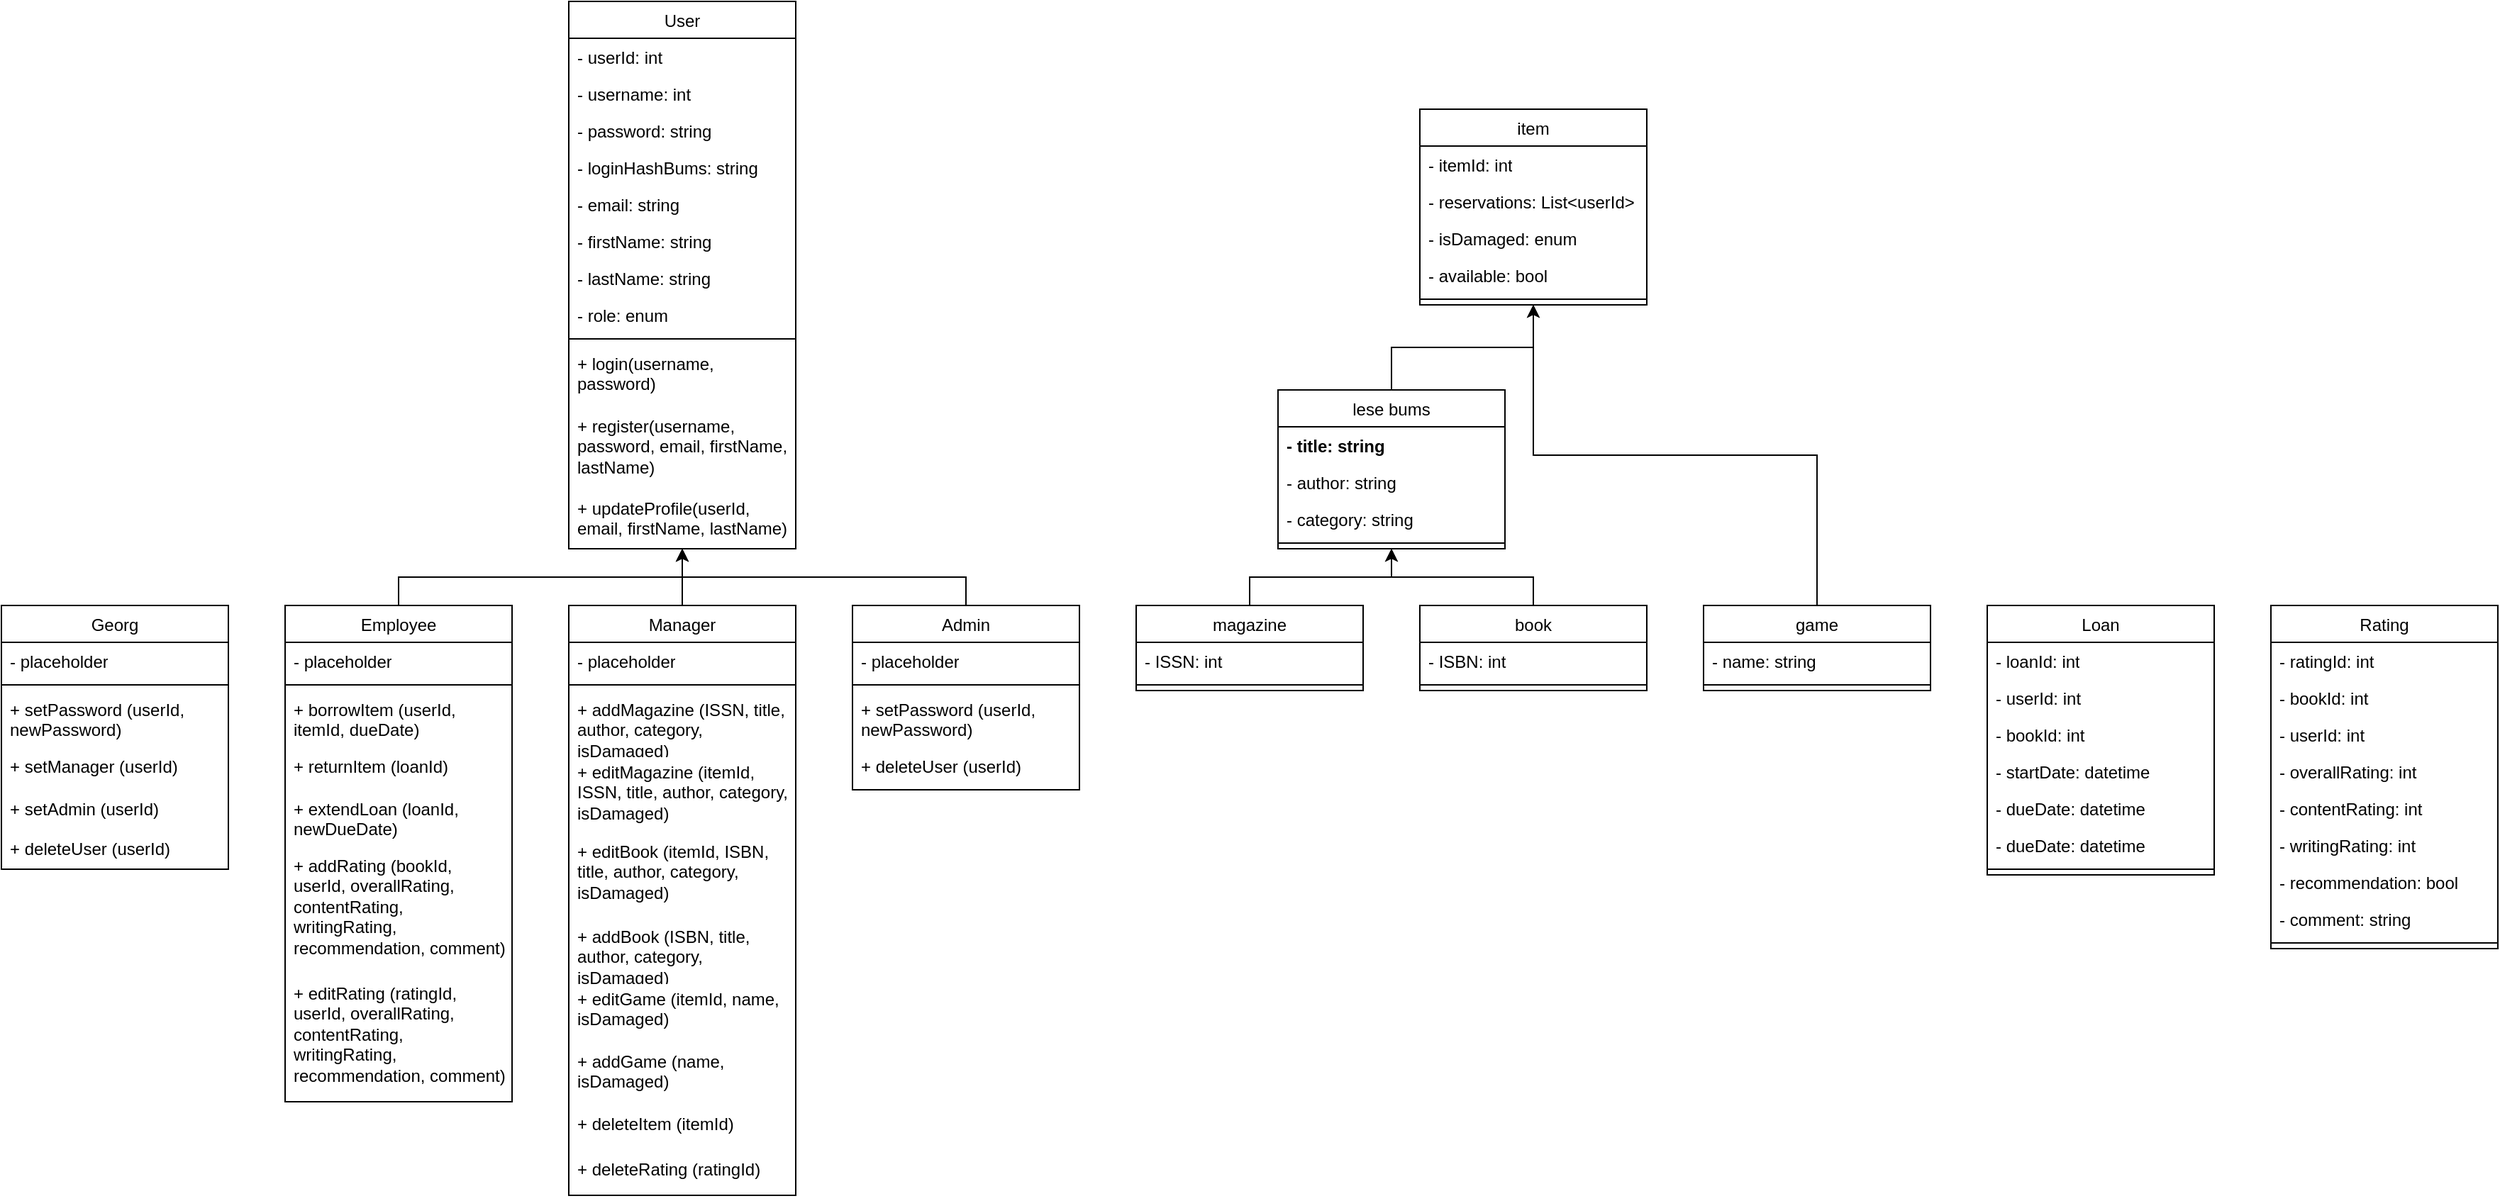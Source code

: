 <mxfile version="24.0.7" type="device">
  <diagram id="C5RBs43oDa-KdzZeNtuy" name="Page-1">
    <mxGraphModel dx="3623" dy="2087" grid="1" gridSize="10" guides="1" tooltips="1" connect="1" arrows="1" fold="1" page="1" pageScale="1" pageWidth="827" pageHeight="1169" math="0" shadow="0">
      <root>
        <mxCell id="WIyWlLk6GJQsqaUBKTNV-0" />
        <mxCell id="WIyWlLk6GJQsqaUBKTNV-1" parent="WIyWlLk6GJQsqaUBKTNV-0" />
        <mxCell id="Z_tapN1HvOzov5fVeBzJ-174" style="edgeStyle=orthogonalEdgeStyle;rounded=0;orthogonalLoop=1;jettySize=auto;html=1;exitX=0.5;exitY=0;exitDx=0;exitDy=0;" parent="WIyWlLk6GJQsqaUBKTNV-1" source="zkfFHV4jXpPFQw0GAbJ--6" target="Z_tapN1HvOzov5fVeBzJ-159" edge="1">
          <mxGeometry relative="1" as="geometry" />
        </mxCell>
        <mxCell id="zkfFHV4jXpPFQw0GAbJ--6" value="Admin" style="swimlane;fontStyle=0;align=center;verticalAlign=top;childLayout=stackLayout;horizontal=1;startSize=26;horizontalStack=0;resizeParent=1;resizeLast=0;collapsible=1;marginBottom=0;rounded=0;shadow=0;strokeWidth=1;whiteSpace=wrap;" parent="WIyWlLk6GJQsqaUBKTNV-1" vertex="1">
          <mxGeometry x="-280" y="320" width="160" height="130" as="geometry">
            <mxRectangle x="130" y="380" width="160" height="26" as="alternateBounds" />
          </mxGeometry>
        </mxCell>
        <mxCell id="Z_tapN1HvOzov5fVeBzJ-5" value="- placeholder" style="text;align=left;verticalAlign=top;spacingLeft=4;spacingRight=4;overflow=hidden;rotatable=0;points=[[0,0.5],[1,0.5]];portConstraint=eastwest;rounded=0;shadow=0;html=0;whiteSpace=wrap;" parent="zkfFHV4jXpPFQw0GAbJ--6" vertex="1">
          <mxGeometry y="26" width="160" height="26" as="geometry" />
        </mxCell>
        <mxCell id="zkfFHV4jXpPFQw0GAbJ--9" value="" style="line;html=1;strokeWidth=1;align=left;verticalAlign=middle;spacingTop=-1;spacingLeft=3;spacingRight=3;rotatable=0;labelPosition=right;points=[];portConstraint=eastwest;whiteSpace=wrap;" parent="zkfFHV4jXpPFQw0GAbJ--6" vertex="1">
          <mxGeometry y="52" width="160" height="8" as="geometry" />
        </mxCell>
        <mxCell id="Z_tapN1HvOzov5fVeBzJ-186" value="+ setPassword (userId, newPassword)" style="text;align=left;verticalAlign=top;spacingLeft=4;spacingRight=4;overflow=hidden;rotatable=0;points=[[0,0.5],[1,0.5]];portConstraint=eastwest;fontStyle=0;whiteSpace=wrap;" parent="zkfFHV4jXpPFQw0GAbJ--6" vertex="1">
          <mxGeometry y="60" width="160" height="40" as="geometry" />
        </mxCell>
        <mxCell id="Z_tapN1HvOzov5fVeBzJ-185" value="+ deleteUser (userId)" style="text;align=left;verticalAlign=top;spacingLeft=4;spacingRight=4;overflow=hidden;rotatable=0;points=[[0,0.5],[1,0.5]];portConstraint=eastwest;fontStyle=0;whiteSpace=wrap;" parent="zkfFHV4jXpPFQw0GAbJ--6" vertex="1">
          <mxGeometry y="100" width="160" height="28" as="geometry" />
        </mxCell>
        <mxCell id="Z_tapN1HvOzov5fVeBzJ-9" value="Loan" style="swimlane;fontStyle=0;align=center;verticalAlign=top;childLayout=stackLayout;horizontal=1;startSize=26;horizontalStack=0;resizeParent=1;resizeLast=0;collapsible=1;marginBottom=0;rounded=0;shadow=0;strokeWidth=1;whiteSpace=wrap;" parent="WIyWlLk6GJQsqaUBKTNV-1" vertex="1">
          <mxGeometry x="520" y="320" width="160" height="190" as="geometry">
            <mxRectangle x="130" y="380" width="160" height="26" as="alternateBounds" />
          </mxGeometry>
        </mxCell>
        <mxCell id="Z_tapN1HvOzov5fVeBzJ-21" value="- loanId: int" style="text;align=left;verticalAlign=top;spacingLeft=4;spacingRight=4;overflow=hidden;rotatable=0;points=[[0,0.5],[1,0.5]];portConstraint=eastwest;whiteSpace=wrap;" parent="Z_tapN1HvOzov5fVeBzJ-9" vertex="1">
          <mxGeometry y="26" width="160" height="26" as="geometry" />
        </mxCell>
        <mxCell id="Z_tapN1HvOzov5fVeBzJ-10" value="- userId: int" style="text;align=left;verticalAlign=top;spacingLeft=4;spacingRight=4;overflow=hidden;rotatable=0;points=[[0,0.5],[1,0.5]];portConstraint=eastwest;whiteSpace=wrap;" parent="Z_tapN1HvOzov5fVeBzJ-9" vertex="1">
          <mxGeometry y="52" width="160" height="26" as="geometry" />
        </mxCell>
        <mxCell id="Z_tapN1HvOzov5fVeBzJ-22" value="- bookId: int" style="text;align=left;verticalAlign=top;spacingLeft=4;spacingRight=4;overflow=hidden;rotatable=0;points=[[0,0.5],[1,0.5]];portConstraint=eastwest;whiteSpace=wrap;" parent="Z_tapN1HvOzov5fVeBzJ-9" vertex="1">
          <mxGeometry y="78" width="160" height="26" as="geometry" />
        </mxCell>
        <mxCell id="Z_tapN1HvOzov5fVeBzJ-23" value="- startDate: datetime" style="text;align=left;verticalAlign=top;spacingLeft=4;spacingRight=4;overflow=hidden;rotatable=0;points=[[0,0.5],[1,0.5]];portConstraint=eastwest;whiteSpace=wrap;" parent="Z_tapN1HvOzov5fVeBzJ-9" vertex="1">
          <mxGeometry y="104" width="160" height="26" as="geometry" />
        </mxCell>
        <mxCell id="Z_tapN1HvOzov5fVeBzJ-24" value="- dueDate: datetime" style="text;align=left;verticalAlign=top;spacingLeft=4;spacingRight=4;overflow=hidden;rotatable=0;points=[[0,0.5],[1,0.5]];portConstraint=eastwest;whiteSpace=wrap;" parent="Z_tapN1HvOzov5fVeBzJ-9" vertex="1">
          <mxGeometry y="130" width="160" height="26" as="geometry" />
        </mxCell>
        <mxCell id="Z_tapN1HvOzov5fVeBzJ-25" value="- dueDate: datetime" style="text;align=left;verticalAlign=top;spacingLeft=4;spacingRight=4;overflow=hidden;rotatable=0;points=[[0,0.5],[1,0.5]];portConstraint=eastwest;whiteSpace=wrap;" parent="Z_tapN1HvOzov5fVeBzJ-9" vertex="1">
          <mxGeometry y="156" width="160" height="26" as="geometry" />
        </mxCell>
        <mxCell id="Z_tapN1HvOzov5fVeBzJ-17" value="" style="line;html=1;strokeWidth=1;align=left;verticalAlign=middle;spacingTop=-1;spacingLeft=3;spacingRight=3;rotatable=0;labelPosition=right;points=[];portConstraint=eastwest;whiteSpace=wrap;" parent="Z_tapN1HvOzov5fVeBzJ-9" vertex="1">
          <mxGeometry y="182" width="160" height="8" as="geometry" />
        </mxCell>
        <mxCell id="Z_tapN1HvOzov5fVeBzJ-177" style="edgeStyle=orthogonalEdgeStyle;rounded=0;orthogonalLoop=1;jettySize=auto;html=1;exitX=0.5;exitY=0;exitDx=0;exitDy=0;" parent="WIyWlLk6GJQsqaUBKTNV-1" source="Z_tapN1HvOzov5fVeBzJ-29" target="Z_tapN1HvOzov5fVeBzJ-123" edge="1">
          <mxGeometry relative="1" as="geometry" />
        </mxCell>
        <mxCell id="Z_tapN1HvOzov5fVeBzJ-29" value="game" style="swimlane;fontStyle=0;align=center;verticalAlign=top;childLayout=stackLayout;horizontal=1;startSize=26;horizontalStack=0;resizeParent=1;resizeLast=0;collapsible=1;marginBottom=0;rounded=0;shadow=0;strokeWidth=1;whiteSpace=wrap;labelBorderColor=none;textShadow=0;labelBackgroundColor=none;" parent="WIyWlLk6GJQsqaUBKTNV-1" vertex="1">
          <mxGeometry x="320" y="320" width="160" height="60" as="geometry">
            <mxRectangle x="130" y="380" width="160" height="26" as="alternateBounds" />
          </mxGeometry>
        </mxCell>
        <mxCell id="Z_tapN1HvOzov5fVeBzJ-31" value="- name: string" style="text;align=left;verticalAlign=top;spacingLeft=4;spacingRight=4;overflow=hidden;rotatable=0;points=[[0,0.5],[1,0.5]];portConstraint=eastwest;whiteSpace=wrap;" parent="Z_tapN1HvOzov5fVeBzJ-29" vertex="1">
          <mxGeometry y="26" width="160" height="26" as="geometry" />
        </mxCell>
        <mxCell id="Z_tapN1HvOzov5fVeBzJ-36" value="" style="line;html=1;strokeWidth=1;align=left;verticalAlign=middle;spacingTop=-1;spacingLeft=3;spacingRight=3;rotatable=0;labelPosition=right;points=[];portConstraint=eastwest;whiteSpace=wrap;" parent="Z_tapN1HvOzov5fVeBzJ-29" vertex="1">
          <mxGeometry y="52" width="160" height="8" as="geometry" />
        </mxCell>
        <mxCell id="Z_tapN1HvOzov5fVeBzJ-40" value="Rating" style="swimlane;fontStyle=0;align=center;verticalAlign=top;childLayout=stackLayout;horizontal=1;startSize=26;horizontalStack=0;resizeParent=1;resizeLast=0;collapsible=1;marginBottom=0;rounded=0;shadow=0;strokeWidth=1;whiteSpace=wrap;" parent="WIyWlLk6GJQsqaUBKTNV-1" vertex="1">
          <mxGeometry x="720" y="320" width="160" height="242" as="geometry">
            <mxRectangle x="130" y="380" width="160" height="26" as="alternateBounds" />
          </mxGeometry>
        </mxCell>
        <mxCell id="Z_tapN1HvOzov5fVeBzJ-51" value="- ratingId: int" style="text;align=left;verticalAlign=top;spacingLeft=4;spacingRight=4;overflow=hidden;rotatable=0;points=[[0,0.5],[1,0.5]];portConstraint=eastwest;whiteSpace=wrap;" parent="Z_tapN1HvOzov5fVeBzJ-40" vertex="1">
          <mxGeometry y="26" width="160" height="26" as="geometry" />
        </mxCell>
        <mxCell id="Z_tapN1HvOzov5fVeBzJ-41" value="- bookId: int" style="text;align=left;verticalAlign=top;spacingLeft=4;spacingRight=4;overflow=hidden;rotatable=0;points=[[0,0.5],[1,0.5]];portConstraint=eastwest;whiteSpace=wrap;" parent="Z_tapN1HvOzov5fVeBzJ-40" vertex="1">
          <mxGeometry y="52" width="160" height="26" as="geometry" />
        </mxCell>
        <mxCell id="Z_tapN1HvOzov5fVeBzJ-52" value="- userId: int" style="text;align=left;verticalAlign=top;spacingLeft=4;spacingRight=4;overflow=hidden;rotatable=0;points=[[0,0.5],[1,0.5]];portConstraint=eastwest;whiteSpace=wrap;" parent="Z_tapN1HvOzov5fVeBzJ-40" vertex="1">
          <mxGeometry y="78" width="160" height="26" as="geometry" />
        </mxCell>
        <mxCell id="Z_tapN1HvOzov5fVeBzJ-59" value="- overallRating: int" style="text;align=left;verticalAlign=top;spacingLeft=4;spacingRight=4;overflow=hidden;rotatable=0;points=[[0,0.5],[1,0.5]];portConstraint=eastwest;whiteSpace=wrap;" parent="Z_tapN1HvOzov5fVeBzJ-40" vertex="1">
          <mxGeometry y="104" width="160" height="26" as="geometry" />
        </mxCell>
        <mxCell id="Z_tapN1HvOzov5fVeBzJ-60" value="- contentRating: int" style="text;align=left;verticalAlign=top;spacingLeft=4;spacingRight=4;overflow=hidden;rotatable=0;points=[[0,0.5],[1,0.5]];portConstraint=eastwest;whiteSpace=wrap;" parent="Z_tapN1HvOzov5fVeBzJ-40" vertex="1">
          <mxGeometry y="130" width="160" height="26" as="geometry" />
        </mxCell>
        <mxCell id="Z_tapN1HvOzov5fVeBzJ-61" value="- writingRating: int" style="text;align=left;verticalAlign=top;spacingLeft=4;spacingRight=4;overflow=hidden;rotatable=0;points=[[0,0.5],[1,0.5]];portConstraint=eastwest;whiteSpace=wrap;" parent="Z_tapN1HvOzov5fVeBzJ-40" vertex="1">
          <mxGeometry y="156" width="160" height="26" as="geometry" />
        </mxCell>
        <mxCell id="Z_tapN1HvOzov5fVeBzJ-64" value="- recommendation: bool" style="text;align=left;verticalAlign=top;spacingLeft=4;spacingRight=4;overflow=hidden;rotatable=0;points=[[0,0.5],[1,0.5]];portConstraint=eastwest;whiteSpace=wrap;" parent="Z_tapN1HvOzov5fVeBzJ-40" vertex="1">
          <mxGeometry y="182" width="160" height="26" as="geometry" />
        </mxCell>
        <mxCell id="Z_tapN1HvOzov5fVeBzJ-62" value="- comment: string" style="text;align=left;verticalAlign=top;spacingLeft=4;spacingRight=4;overflow=hidden;rotatable=0;points=[[0,0.5],[1,0.5]];portConstraint=eastwest;whiteSpace=wrap;" parent="Z_tapN1HvOzov5fVeBzJ-40" vertex="1">
          <mxGeometry y="208" width="160" height="26" as="geometry" />
        </mxCell>
        <mxCell id="Z_tapN1HvOzov5fVeBzJ-47" value="" style="line;html=1;strokeWidth=1;align=left;verticalAlign=middle;spacingTop=-1;spacingLeft=3;spacingRight=3;rotatable=0;labelPosition=right;points=[];portConstraint=eastwest;whiteSpace=wrap;" parent="Z_tapN1HvOzov5fVeBzJ-40" vertex="1">
          <mxGeometry y="234" width="160" height="8" as="geometry" />
        </mxCell>
        <mxCell id="Z_tapN1HvOzov5fVeBzJ-176" style="edgeStyle=orthogonalEdgeStyle;rounded=0;orthogonalLoop=1;jettySize=auto;html=1;exitX=0.5;exitY=0;exitDx=0;exitDy=0;" parent="WIyWlLk6GJQsqaUBKTNV-1" source="Z_tapN1HvOzov5fVeBzJ-90" target="Z_tapN1HvOzov5fVeBzJ-112" edge="1">
          <mxGeometry relative="1" as="geometry" />
        </mxCell>
        <mxCell id="Z_tapN1HvOzov5fVeBzJ-90" value="book" style="swimlane;fontStyle=0;align=center;verticalAlign=top;childLayout=stackLayout;horizontal=1;startSize=26;horizontalStack=0;resizeParent=1;resizeLast=0;collapsible=1;marginBottom=0;rounded=0;shadow=0;strokeWidth=1;whiteSpace=wrap;labelBorderColor=none;textShadow=0;labelBackgroundColor=none;" parent="WIyWlLk6GJQsqaUBKTNV-1" vertex="1">
          <mxGeometry x="120" y="320" width="160" height="60" as="geometry">
            <mxRectangle x="130" y="380" width="160" height="26" as="alternateBounds" />
          </mxGeometry>
        </mxCell>
        <mxCell id="Z_tapN1HvOzov5fVeBzJ-92" value="- ISBN: int" style="text;align=left;verticalAlign=top;spacingLeft=4;spacingRight=4;overflow=hidden;rotatable=0;points=[[0,0.5],[1,0.5]];portConstraint=eastwest;whiteSpace=wrap;" parent="Z_tapN1HvOzov5fVeBzJ-90" vertex="1">
          <mxGeometry y="26" width="160" height="26" as="geometry" />
        </mxCell>
        <mxCell id="Z_tapN1HvOzov5fVeBzJ-97" value="" style="line;html=1;strokeWidth=1;align=left;verticalAlign=middle;spacingTop=-1;spacingLeft=3;spacingRight=3;rotatable=0;labelPosition=right;points=[];portConstraint=eastwest;whiteSpace=wrap;" parent="Z_tapN1HvOzov5fVeBzJ-90" vertex="1">
          <mxGeometry y="52" width="160" height="8" as="geometry" />
        </mxCell>
        <mxCell id="Z_tapN1HvOzov5fVeBzJ-175" style="edgeStyle=orthogonalEdgeStyle;rounded=0;orthogonalLoop=1;jettySize=auto;html=1;exitX=0.5;exitY=0;exitDx=0;exitDy=0;" parent="WIyWlLk6GJQsqaUBKTNV-1" source="Z_tapN1HvOzov5fVeBzJ-101" target="Z_tapN1HvOzov5fVeBzJ-112" edge="1">
          <mxGeometry relative="1" as="geometry" />
        </mxCell>
        <mxCell id="Z_tapN1HvOzov5fVeBzJ-101" value="magazine" style="swimlane;fontStyle=0;align=center;verticalAlign=top;childLayout=stackLayout;horizontal=1;startSize=26;horizontalStack=0;resizeParent=1;resizeLast=0;collapsible=1;marginBottom=0;rounded=0;shadow=0;strokeWidth=1;whiteSpace=wrap;labelBorderColor=none;textShadow=0;labelBackgroundColor=none;" parent="WIyWlLk6GJQsqaUBKTNV-1" vertex="1">
          <mxGeometry x="-80" y="320" width="160" height="60" as="geometry">
            <mxRectangle x="130" y="380" width="160" height="26" as="alternateBounds" />
          </mxGeometry>
        </mxCell>
        <mxCell id="Z_tapN1HvOzov5fVeBzJ-103" value="- ISSN: int" style="text;align=left;verticalAlign=top;spacingLeft=4;spacingRight=4;overflow=hidden;rotatable=0;points=[[0,0.5],[1,0.5]];portConstraint=eastwest;whiteSpace=wrap;" parent="Z_tapN1HvOzov5fVeBzJ-101" vertex="1">
          <mxGeometry y="26" width="160" height="26" as="geometry" />
        </mxCell>
        <mxCell id="Z_tapN1HvOzov5fVeBzJ-108" value="" style="line;html=1;strokeWidth=1;align=left;verticalAlign=middle;spacingTop=-1;spacingLeft=3;spacingRight=3;rotatable=0;labelPosition=right;points=[];portConstraint=eastwest;whiteSpace=wrap;" parent="Z_tapN1HvOzov5fVeBzJ-101" vertex="1">
          <mxGeometry y="52" width="160" height="8" as="geometry" />
        </mxCell>
        <mxCell id="Z_tapN1HvOzov5fVeBzJ-178" style="edgeStyle=orthogonalEdgeStyle;rounded=0;orthogonalLoop=1;jettySize=auto;html=1;exitX=0.5;exitY=0;exitDx=0;exitDy=0;" parent="WIyWlLk6GJQsqaUBKTNV-1" source="Z_tapN1HvOzov5fVeBzJ-112" target="Z_tapN1HvOzov5fVeBzJ-123" edge="1">
          <mxGeometry relative="1" as="geometry">
            <mxPoint x="200" y="-90" as="targetPoint" />
          </mxGeometry>
        </mxCell>
        <mxCell id="Z_tapN1HvOzov5fVeBzJ-112" value="lese bums" style="swimlane;fontStyle=0;align=center;verticalAlign=top;childLayout=stackLayout;horizontal=1;startSize=26;horizontalStack=0;resizeParent=1;resizeLast=0;collapsible=1;marginBottom=0;rounded=0;shadow=0;strokeWidth=1;whiteSpace=wrap;labelBorderColor=none;textShadow=0;labelBackgroundColor=none;" parent="WIyWlLk6GJQsqaUBKTNV-1" vertex="1">
          <mxGeometry x="20" y="168" width="160" height="112" as="geometry">
            <mxRectangle x="130" y="380" width="160" height="26" as="alternateBounds" />
          </mxGeometry>
        </mxCell>
        <mxCell id="Z_tapN1HvOzov5fVeBzJ-114" value="- title: string" style="text;align=left;verticalAlign=top;spacingLeft=4;spacingRight=4;overflow=hidden;rotatable=0;points=[[0,0.5],[1,0.5]];portConstraint=eastwest;whiteSpace=wrap;fontStyle=1" parent="Z_tapN1HvOzov5fVeBzJ-112" vertex="1">
          <mxGeometry y="26" width="160" height="26" as="geometry" />
        </mxCell>
        <mxCell id="Z_tapN1HvOzov5fVeBzJ-115" value="- author: string" style="text;align=left;verticalAlign=top;spacingLeft=4;spacingRight=4;overflow=hidden;rotatable=0;points=[[0,0.5],[1,0.5]];portConstraint=eastwest;whiteSpace=wrap;" parent="Z_tapN1HvOzov5fVeBzJ-112" vertex="1">
          <mxGeometry y="52" width="160" height="26" as="geometry" />
        </mxCell>
        <mxCell id="Z_tapN1HvOzov5fVeBzJ-116" value="- category: string" style="text;align=left;verticalAlign=top;spacingLeft=4;spacingRight=4;overflow=hidden;rotatable=0;points=[[0,0.5],[1,0.5]];portConstraint=eastwest;whiteSpace=wrap;" parent="Z_tapN1HvOzov5fVeBzJ-112" vertex="1">
          <mxGeometry y="78" width="160" height="26" as="geometry" />
        </mxCell>
        <mxCell id="Z_tapN1HvOzov5fVeBzJ-119" value="" style="line;html=1;strokeWidth=1;align=left;verticalAlign=middle;spacingTop=-1;spacingLeft=3;spacingRight=3;rotatable=0;labelPosition=right;points=[];portConstraint=eastwest;whiteSpace=wrap;" parent="Z_tapN1HvOzov5fVeBzJ-112" vertex="1">
          <mxGeometry y="104" width="160" height="8" as="geometry" />
        </mxCell>
        <mxCell id="Z_tapN1HvOzov5fVeBzJ-123" value="item" style="swimlane;fontStyle=0;align=center;verticalAlign=top;childLayout=stackLayout;horizontal=1;startSize=26;horizontalStack=0;resizeParent=1;resizeLast=0;collapsible=1;marginBottom=0;rounded=0;shadow=0;strokeWidth=1;whiteSpace=wrap;labelBorderColor=none;textShadow=0;labelBackgroundColor=none;" parent="WIyWlLk6GJQsqaUBKTNV-1" vertex="1">
          <mxGeometry x="120" y="-30" width="160" height="138" as="geometry">
            <mxRectangle x="130" y="380" width="160" height="26" as="alternateBounds" />
          </mxGeometry>
        </mxCell>
        <mxCell id="Z_tapN1HvOzov5fVeBzJ-124" value="- itemId: int" style="text;align=left;verticalAlign=top;spacingLeft=4;spacingRight=4;overflow=hidden;rotatable=0;points=[[0,0.5],[1,0.5]];portConstraint=eastwest;whiteSpace=wrap;" parent="Z_tapN1HvOzov5fVeBzJ-123" vertex="1">
          <mxGeometry y="26" width="160" height="26" as="geometry" />
        </mxCell>
        <mxCell id="po1jDYeh4Vm40g4C0sUP-4" value="- reservations: List&lt;userId&gt;" style="text;align=left;verticalAlign=top;spacingLeft=4;spacingRight=4;overflow=hidden;rotatable=0;points=[[0,0.5],[1,0.5]];portConstraint=eastwest;whiteSpace=wrap;" vertex="1" parent="Z_tapN1HvOzov5fVeBzJ-123">
          <mxGeometry y="52" width="160" height="26" as="geometry" />
        </mxCell>
        <mxCell id="Z_tapN1HvOzov5fVeBzJ-128" value="- isDamaged: enum" style="text;align=left;verticalAlign=top;spacingLeft=4;spacingRight=4;overflow=hidden;rotatable=0;points=[[0,0.5],[1,0.5]];portConstraint=eastwest;whiteSpace=wrap;" parent="Z_tapN1HvOzov5fVeBzJ-123" vertex="1">
          <mxGeometry y="78" width="160" height="26" as="geometry" />
        </mxCell>
        <mxCell id="Z_tapN1HvOzov5fVeBzJ-129" value="- available: bool" style="text;align=left;verticalAlign=top;spacingLeft=4;spacingRight=4;overflow=hidden;rotatable=0;points=[[0,0.5],[1,0.5]];portConstraint=eastwest;whiteSpace=wrap;" parent="Z_tapN1HvOzov5fVeBzJ-123" vertex="1">
          <mxGeometry y="104" width="160" height="26" as="geometry" />
        </mxCell>
        <mxCell id="Z_tapN1HvOzov5fVeBzJ-130" value="" style="line;html=1;strokeWidth=1;align=left;verticalAlign=middle;spacingTop=-1;spacingLeft=3;spacingRight=3;rotatable=0;labelPosition=right;points=[];portConstraint=eastwest;whiteSpace=wrap;" parent="Z_tapN1HvOzov5fVeBzJ-123" vertex="1">
          <mxGeometry y="130" width="160" height="8" as="geometry" />
        </mxCell>
        <mxCell id="Z_tapN1HvOzov5fVeBzJ-173" style="edgeStyle=orthogonalEdgeStyle;rounded=0;orthogonalLoop=1;jettySize=auto;html=1;exitX=0.5;exitY=0;exitDx=0;exitDy=0;" parent="WIyWlLk6GJQsqaUBKTNV-1" source="Z_tapN1HvOzov5fVeBzJ-134" target="Z_tapN1HvOzov5fVeBzJ-159" edge="1">
          <mxGeometry relative="1" as="geometry" />
        </mxCell>
        <mxCell id="Z_tapN1HvOzov5fVeBzJ-134" value="Manager" style="swimlane;fontStyle=0;align=center;verticalAlign=top;childLayout=stackLayout;horizontal=1;startSize=26;horizontalStack=0;resizeParent=1;resizeLast=0;collapsible=1;marginBottom=0;rounded=0;shadow=0;strokeWidth=1;whiteSpace=wrap;" parent="WIyWlLk6GJQsqaUBKTNV-1" vertex="1">
          <mxGeometry x="-480" y="320" width="160" height="416" as="geometry">
            <mxRectangle x="130" y="380" width="160" height="26" as="alternateBounds" />
          </mxGeometry>
        </mxCell>
        <mxCell id="Z_tapN1HvOzov5fVeBzJ-141" value="- placeholder" style="text;align=left;verticalAlign=top;spacingLeft=4;spacingRight=4;overflow=hidden;rotatable=0;points=[[0,0.5],[1,0.5]];portConstraint=eastwest;rounded=0;shadow=0;html=0;whiteSpace=wrap;" parent="Z_tapN1HvOzov5fVeBzJ-134" vertex="1">
          <mxGeometry y="26" width="160" height="26" as="geometry" />
        </mxCell>
        <mxCell id="Z_tapN1HvOzov5fVeBzJ-142" value="" style="line;html=1;strokeWidth=1;align=left;verticalAlign=middle;spacingTop=-1;spacingLeft=3;spacingRight=3;rotatable=0;labelPosition=right;points=[];portConstraint=eastwest;whiteSpace=wrap;" parent="Z_tapN1HvOzov5fVeBzJ-134" vertex="1">
          <mxGeometry y="52" width="160" height="8" as="geometry" />
        </mxCell>
        <mxCell id="Z_tapN1HvOzov5fVeBzJ-109" value="+ addMagazine (ISSN, title, author, category, isDamaged)" style="text;align=left;verticalAlign=top;spacingLeft=4;spacingRight=4;overflow=hidden;rotatable=0;points=[[0,0.5],[1,0.5]];portConstraint=eastwest;fontStyle=0;whiteSpace=wrap;" parent="Z_tapN1HvOzov5fVeBzJ-134" vertex="1">
          <mxGeometry y="60" width="160" height="44" as="geometry" />
        </mxCell>
        <mxCell id="Z_tapN1HvOzov5fVeBzJ-110" value="+ editMagazine (itemId, ISSN, title, author, category, isDamaged)" style="text;align=left;verticalAlign=top;spacingLeft=4;spacingRight=4;overflow=hidden;rotatable=0;points=[[0,0.5],[1,0.5]];portConstraint=eastwest;fontStyle=0;whiteSpace=wrap;" parent="Z_tapN1HvOzov5fVeBzJ-134" vertex="1">
          <mxGeometry y="104" width="160" height="56" as="geometry" />
        </mxCell>
        <mxCell id="Z_tapN1HvOzov5fVeBzJ-99" value="+ editBook (itemId, ISBN, title, author, category, isDamaged)" style="text;align=left;verticalAlign=top;spacingLeft=4;spacingRight=4;overflow=hidden;rotatable=0;points=[[0,0.5],[1,0.5]];portConstraint=eastwest;fontStyle=0;whiteSpace=wrap;" parent="Z_tapN1HvOzov5fVeBzJ-134" vertex="1">
          <mxGeometry y="160" width="160" height="60" as="geometry" />
        </mxCell>
        <mxCell id="Z_tapN1HvOzov5fVeBzJ-98" value="+ addBook (ISBN, title, author, category, isDamaged)" style="text;align=left;verticalAlign=top;spacingLeft=4;spacingRight=4;overflow=hidden;rotatable=0;points=[[0,0.5],[1,0.5]];portConstraint=eastwest;fontStyle=0;whiteSpace=wrap;" parent="Z_tapN1HvOzov5fVeBzJ-134" vertex="1">
          <mxGeometry y="220" width="160" height="44" as="geometry" />
        </mxCell>
        <mxCell id="Z_tapN1HvOzov5fVeBzJ-38" value="+ editGame (itemId, name, isDamaged)" style="text;align=left;verticalAlign=top;spacingLeft=4;spacingRight=4;overflow=hidden;rotatable=0;points=[[0,0.5],[1,0.5]];portConstraint=eastwest;fontStyle=0;whiteSpace=wrap;" parent="Z_tapN1HvOzov5fVeBzJ-134" vertex="1">
          <mxGeometry y="264" width="160" height="44" as="geometry" />
        </mxCell>
        <mxCell id="Z_tapN1HvOzov5fVeBzJ-37" value="+ addGame (name, isDamaged)" style="text;align=left;verticalAlign=top;spacingLeft=4;spacingRight=4;overflow=hidden;rotatable=0;points=[[0,0.5],[1,0.5]];portConstraint=eastwest;fontStyle=0;whiteSpace=wrap;" parent="Z_tapN1HvOzov5fVeBzJ-134" vertex="1">
          <mxGeometry y="308" width="160" height="44" as="geometry" />
        </mxCell>
        <mxCell id="Z_tapN1HvOzov5fVeBzJ-133" value="+ deleteItem (itemId)" style="text;align=left;verticalAlign=top;spacingLeft=4;spacingRight=4;overflow=hidden;rotatable=0;points=[[0,0.5],[1,0.5]];portConstraint=eastwest;fontStyle=0;whiteSpace=wrap;" parent="Z_tapN1HvOzov5fVeBzJ-134" vertex="1">
          <mxGeometry y="352" width="160" height="32" as="geometry" />
        </mxCell>
        <mxCell id="Z_tapN1HvOzov5fVeBzJ-65" value="+ deleteRating (ratingId)" style="text;align=left;verticalAlign=top;spacingLeft=4;spacingRight=4;overflow=hidden;rotatable=0;points=[[0,0.5],[1,0.5]];portConstraint=eastwest;fontStyle=0;whiteSpace=wrap;" parent="Z_tapN1HvOzov5fVeBzJ-134" vertex="1">
          <mxGeometry y="384" width="160" height="32" as="geometry" />
        </mxCell>
        <mxCell id="Z_tapN1HvOzov5fVeBzJ-171" style="edgeStyle=orthogonalEdgeStyle;rounded=0;orthogonalLoop=1;jettySize=auto;html=1;exitX=0.5;exitY=0;exitDx=0;exitDy=0;" parent="WIyWlLk6GJQsqaUBKTNV-1" source="Z_tapN1HvOzov5fVeBzJ-146" target="Z_tapN1HvOzov5fVeBzJ-159" edge="1">
          <mxGeometry relative="1" as="geometry" />
        </mxCell>
        <mxCell id="Z_tapN1HvOzov5fVeBzJ-146" value="Employee" style="swimlane;fontStyle=0;align=center;verticalAlign=top;childLayout=stackLayout;horizontal=1;startSize=26;horizontalStack=0;resizeParent=1;resizeLast=0;collapsible=1;marginBottom=0;rounded=0;shadow=0;strokeWidth=1;whiteSpace=wrap;" parent="WIyWlLk6GJQsqaUBKTNV-1" vertex="1">
          <mxGeometry x="-680" y="320" width="160" height="350" as="geometry">
            <mxRectangle x="130" y="380" width="160" height="26" as="alternateBounds" />
          </mxGeometry>
        </mxCell>
        <mxCell id="Z_tapN1HvOzov5fVeBzJ-153" value="- placeholder" style="text;align=left;verticalAlign=top;spacingLeft=4;spacingRight=4;overflow=hidden;rotatable=0;points=[[0,0.5],[1,0.5]];portConstraint=eastwest;rounded=0;shadow=0;html=0;whiteSpace=wrap;" parent="Z_tapN1HvOzov5fVeBzJ-146" vertex="1">
          <mxGeometry y="26" width="160" height="26" as="geometry" />
        </mxCell>
        <mxCell id="Z_tapN1HvOzov5fVeBzJ-154" value="" style="line;html=1;strokeWidth=1;align=left;verticalAlign=middle;spacingTop=-1;spacingLeft=3;spacingRight=3;rotatable=0;labelPosition=right;points=[];portConstraint=eastwest;whiteSpace=wrap;" parent="Z_tapN1HvOzov5fVeBzJ-146" vertex="1">
          <mxGeometry y="52" width="160" height="8" as="geometry" />
        </mxCell>
        <mxCell id="Z_tapN1HvOzov5fVeBzJ-157" value="+ borrowItem (userId, itemId, dueDate)" style="text;align=left;verticalAlign=top;spacingLeft=4;spacingRight=4;overflow=hidden;rotatable=0;points=[[0,0.5],[1,0.5]];portConstraint=eastwest;fontStyle=0;whiteSpace=wrap;" parent="Z_tapN1HvOzov5fVeBzJ-146" vertex="1">
          <mxGeometry y="60" width="160" height="40" as="geometry" />
        </mxCell>
        <mxCell id="po1jDYeh4Vm40g4C0sUP-2" value="+ returnItem (loanId)" style="text;align=left;verticalAlign=top;spacingLeft=4;spacingRight=4;overflow=hidden;rotatable=0;points=[[0,0.5],[1,0.5]];portConstraint=eastwest;fontStyle=0;whiteSpace=wrap;" vertex="1" parent="Z_tapN1HvOzov5fVeBzJ-146">
          <mxGeometry y="100" width="160" height="30" as="geometry" />
        </mxCell>
        <mxCell id="po1jDYeh4Vm40g4C0sUP-3" value="+ extendLoan (loanId, newDueDate)" style="text;align=left;verticalAlign=top;spacingLeft=4;spacingRight=4;overflow=hidden;rotatable=0;points=[[0,0.5],[1,0.5]];portConstraint=eastwest;fontStyle=0;whiteSpace=wrap;" vertex="1" parent="Z_tapN1HvOzov5fVeBzJ-146">
          <mxGeometry y="130" width="160" height="40" as="geometry" />
        </mxCell>
        <mxCell id="Z_tapN1HvOzov5fVeBzJ-48" value="+ addRating (bookId, userId, overallRating, contentRating, writingRating, recommendation, comment)" style="text;align=left;verticalAlign=top;spacingLeft=4;spacingRight=4;overflow=hidden;rotatable=0;points=[[0,0.5],[1,0.5]];portConstraint=eastwest;fontStyle=0;whiteSpace=wrap;" parent="Z_tapN1HvOzov5fVeBzJ-146" vertex="1">
          <mxGeometry y="170" width="160" height="90" as="geometry" />
        </mxCell>
        <mxCell id="Z_tapN1HvOzov5fVeBzJ-66" value="+ editRating (ratingId, userId, overallRating, contentRating, writingRating, recommendation, comment)" style="text;align=left;verticalAlign=top;spacingLeft=4;spacingRight=4;overflow=hidden;rotatable=0;points=[[0,0.5],[1,0.5]];portConstraint=eastwest;fontStyle=0;whiteSpace=wrap;" parent="Z_tapN1HvOzov5fVeBzJ-146" vertex="1">
          <mxGeometry y="260" width="160" height="90" as="geometry" />
        </mxCell>
        <mxCell id="Z_tapN1HvOzov5fVeBzJ-159" value="User" style="swimlane;fontStyle=0;align=center;verticalAlign=top;childLayout=stackLayout;horizontal=1;startSize=26;horizontalStack=0;resizeParent=1;resizeLast=0;collapsible=1;marginBottom=0;rounded=0;shadow=0;strokeWidth=1;whiteSpace=wrap;" parent="WIyWlLk6GJQsqaUBKTNV-1" vertex="1">
          <mxGeometry x="-480" y="-106" width="160" height="386" as="geometry">
            <mxRectangle x="130" y="380" width="160" height="26" as="alternateBounds" />
          </mxGeometry>
        </mxCell>
        <mxCell id="Z_tapN1HvOzov5fVeBzJ-160" value="- userId: int" style="text;align=left;verticalAlign=top;spacingLeft=4;spacingRight=4;overflow=hidden;rotatable=0;points=[[0,0.5],[1,0.5]];portConstraint=eastwest;whiteSpace=wrap;" parent="Z_tapN1HvOzov5fVeBzJ-159" vertex="1">
          <mxGeometry y="26" width="160" height="26" as="geometry" />
        </mxCell>
        <mxCell id="Z_tapN1HvOzov5fVeBzJ-161" value="- username: int" style="text;align=left;verticalAlign=top;spacingLeft=4;spacingRight=4;overflow=hidden;rotatable=0;points=[[0,0.5],[1,0.5]];portConstraint=eastwest;rounded=0;shadow=0;html=0;whiteSpace=wrap;" parent="Z_tapN1HvOzov5fVeBzJ-159" vertex="1">
          <mxGeometry y="52" width="160" height="26" as="geometry" />
        </mxCell>
        <mxCell id="po1jDYeh4Vm40g4C0sUP-0" value="- password: string" style="text;align=left;verticalAlign=top;spacingLeft=4;spacingRight=4;overflow=hidden;rotatable=0;points=[[0,0.5],[1,0.5]];portConstraint=eastwest;rounded=0;shadow=0;html=0;whiteSpace=wrap;" vertex="1" parent="Z_tapN1HvOzov5fVeBzJ-159">
          <mxGeometry y="78" width="160" height="26" as="geometry" />
        </mxCell>
        <mxCell id="Z_tapN1HvOzov5fVeBzJ-162" value="- loginHashBums: string" style="text;align=left;verticalAlign=top;spacingLeft=4;spacingRight=4;overflow=hidden;rotatable=0;points=[[0,0.5],[1,0.5]];portConstraint=eastwest;rounded=0;shadow=0;html=0;whiteSpace=wrap;" parent="Z_tapN1HvOzov5fVeBzJ-159" vertex="1">
          <mxGeometry y="104" width="160" height="26" as="geometry" />
        </mxCell>
        <mxCell id="Z_tapN1HvOzov5fVeBzJ-163" value="- email: string" style="text;align=left;verticalAlign=top;spacingLeft=4;spacingRight=4;overflow=hidden;rotatable=0;points=[[0,0.5],[1,0.5]];portConstraint=eastwest;rounded=0;shadow=0;html=0;whiteSpace=wrap;" parent="Z_tapN1HvOzov5fVeBzJ-159" vertex="1">
          <mxGeometry y="130" width="160" height="26" as="geometry" />
        </mxCell>
        <mxCell id="Z_tapN1HvOzov5fVeBzJ-164" value="- firstName: string" style="text;align=left;verticalAlign=top;spacingLeft=4;spacingRight=4;overflow=hidden;rotatable=0;points=[[0,0.5],[1,0.5]];portConstraint=eastwest;rounded=0;shadow=0;html=0;whiteSpace=wrap;" parent="Z_tapN1HvOzov5fVeBzJ-159" vertex="1">
          <mxGeometry y="156" width="160" height="26" as="geometry" />
        </mxCell>
        <mxCell id="Z_tapN1HvOzov5fVeBzJ-165" value="- lastName: string" style="text;align=left;verticalAlign=top;spacingLeft=4;spacingRight=4;overflow=hidden;rotatable=0;points=[[0,0.5],[1,0.5]];portConstraint=eastwest;rounded=0;shadow=0;html=0;whiteSpace=wrap;" parent="Z_tapN1HvOzov5fVeBzJ-159" vertex="1">
          <mxGeometry y="182" width="160" height="26" as="geometry" />
        </mxCell>
        <mxCell id="Z_tapN1HvOzov5fVeBzJ-166" value="- role: enum" style="text;align=left;verticalAlign=top;spacingLeft=4;spacingRight=4;overflow=hidden;rotatable=0;points=[[0,0.5],[1,0.5]];portConstraint=eastwest;rounded=0;shadow=0;html=0;whiteSpace=wrap;" parent="Z_tapN1HvOzov5fVeBzJ-159" vertex="1">
          <mxGeometry y="208" width="160" height="26" as="geometry" />
        </mxCell>
        <mxCell id="Z_tapN1HvOzov5fVeBzJ-167" value="" style="line;html=1;strokeWidth=1;align=left;verticalAlign=middle;spacingTop=-1;spacingLeft=3;spacingRight=3;rotatable=0;labelPosition=right;points=[];portConstraint=eastwest;whiteSpace=wrap;" parent="Z_tapN1HvOzov5fVeBzJ-159" vertex="1">
          <mxGeometry y="234" width="160" height="8" as="geometry" />
        </mxCell>
        <mxCell id="Z_tapN1HvOzov5fVeBzJ-168" value="+ login(username, password)" style="text;align=left;verticalAlign=top;spacingLeft=4;spacingRight=4;overflow=hidden;rotatable=0;points=[[0,0.5],[1,0.5]];portConstraint=eastwest;fontStyle=0;whiteSpace=wrap;" parent="Z_tapN1HvOzov5fVeBzJ-159" vertex="1">
          <mxGeometry y="242" width="160" height="44" as="geometry" />
        </mxCell>
        <mxCell id="Z_tapN1HvOzov5fVeBzJ-169" value="+ register(username, password, email, firstName, lastName)" style="text;align=left;verticalAlign=top;spacingLeft=4;spacingRight=4;overflow=hidden;rotatable=0;points=[[0,0.5],[1,0.5]];portConstraint=eastwest;whiteSpace=wrap;" parent="Z_tapN1HvOzov5fVeBzJ-159" vertex="1">
          <mxGeometry y="286" width="160" height="58" as="geometry" />
        </mxCell>
        <mxCell id="Z_tapN1HvOzov5fVeBzJ-170" value="+ updateProfile(userId, email, firstName, lastName)" style="text;align=left;verticalAlign=top;spacingLeft=4;spacingRight=4;overflow=hidden;rotatable=0;points=[[0,0.5],[1,0.5]];portConstraint=eastwest;fontStyle=0;whiteSpace=wrap;" parent="Z_tapN1HvOzov5fVeBzJ-159" vertex="1">
          <mxGeometry y="344" width="160" height="42" as="geometry" />
        </mxCell>
        <mxCell id="po1jDYeh4Vm40g4C0sUP-5" value="Georg" style="swimlane;fontStyle=0;align=center;verticalAlign=top;childLayout=stackLayout;horizontal=1;startSize=26;horizontalStack=0;resizeParent=1;resizeLast=0;collapsible=1;marginBottom=0;rounded=0;shadow=0;strokeWidth=1;whiteSpace=wrap;" vertex="1" parent="WIyWlLk6GJQsqaUBKTNV-1">
          <mxGeometry x="-880" y="320" width="160" height="186" as="geometry">
            <mxRectangle x="130" y="380" width="160" height="26" as="alternateBounds" />
          </mxGeometry>
        </mxCell>
        <mxCell id="po1jDYeh4Vm40g4C0sUP-6" value="- placeholder" style="text;align=left;verticalAlign=top;spacingLeft=4;spacingRight=4;overflow=hidden;rotatable=0;points=[[0,0.5],[1,0.5]];portConstraint=eastwest;rounded=0;shadow=0;html=0;whiteSpace=wrap;" vertex="1" parent="po1jDYeh4Vm40g4C0sUP-5">
          <mxGeometry y="26" width="160" height="26" as="geometry" />
        </mxCell>
        <mxCell id="po1jDYeh4Vm40g4C0sUP-7" value="" style="line;html=1;strokeWidth=1;align=left;verticalAlign=middle;spacingTop=-1;spacingLeft=3;spacingRight=3;rotatable=0;labelPosition=right;points=[];portConstraint=eastwest;whiteSpace=wrap;" vertex="1" parent="po1jDYeh4Vm40g4C0sUP-5">
          <mxGeometry y="52" width="160" height="8" as="geometry" />
        </mxCell>
        <mxCell id="po1jDYeh4Vm40g4C0sUP-8" value="+ setPassword (userId, newPassword)" style="text;align=left;verticalAlign=top;spacingLeft=4;spacingRight=4;overflow=hidden;rotatable=0;points=[[0,0.5],[1,0.5]];portConstraint=eastwest;fontStyle=0;whiteSpace=wrap;" vertex="1" parent="po1jDYeh4Vm40g4C0sUP-5">
          <mxGeometry y="60" width="160" height="40" as="geometry" />
        </mxCell>
        <mxCell id="po1jDYeh4Vm40g4C0sUP-9" value="+ setManager (userId)" style="text;align=left;verticalAlign=top;spacingLeft=4;spacingRight=4;overflow=hidden;rotatable=0;points=[[0,0.5],[1,0.5]];portConstraint=eastwest;fontStyle=0;whiteSpace=wrap;" vertex="1" parent="po1jDYeh4Vm40g4C0sUP-5">
          <mxGeometry y="100" width="160" height="30" as="geometry" />
        </mxCell>
        <mxCell id="po1jDYeh4Vm40g4C0sUP-10" value="+ setAdmin (userId)" style="text;align=left;verticalAlign=top;spacingLeft=4;spacingRight=4;overflow=hidden;rotatable=0;points=[[0,0.5],[1,0.5]];portConstraint=eastwest;fontStyle=0;whiteSpace=wrap;" vertex="1" parent="po1jDYeh4Vm40g4C0sUP-5">
          <mxGeometry y="130" width="160" height="28" as="geometry" />
        </mxCell>
        <mxCell id="po1jDYeh4Vm40g4C0sUP-11" value="+ deleteUser (userId)" style="text;align=left;verticalAlign=top;spacingLeft=4;spacingRight=4;overflow=hidden;rotatable=0;points=[[0,0.5],[1,0.5]];portConstraint=eastwest;fontStyle=0;whiteSpace=wrap;" vertex="1" parent="po1jDYeh4Vm40g4C0sUP-5">
          <mxGeometry y="158" width="160" height="28" as="geometry" />
        </mxCell>
      </root>
    </mxGraphModel>
  </diagram>
</mxfile>

